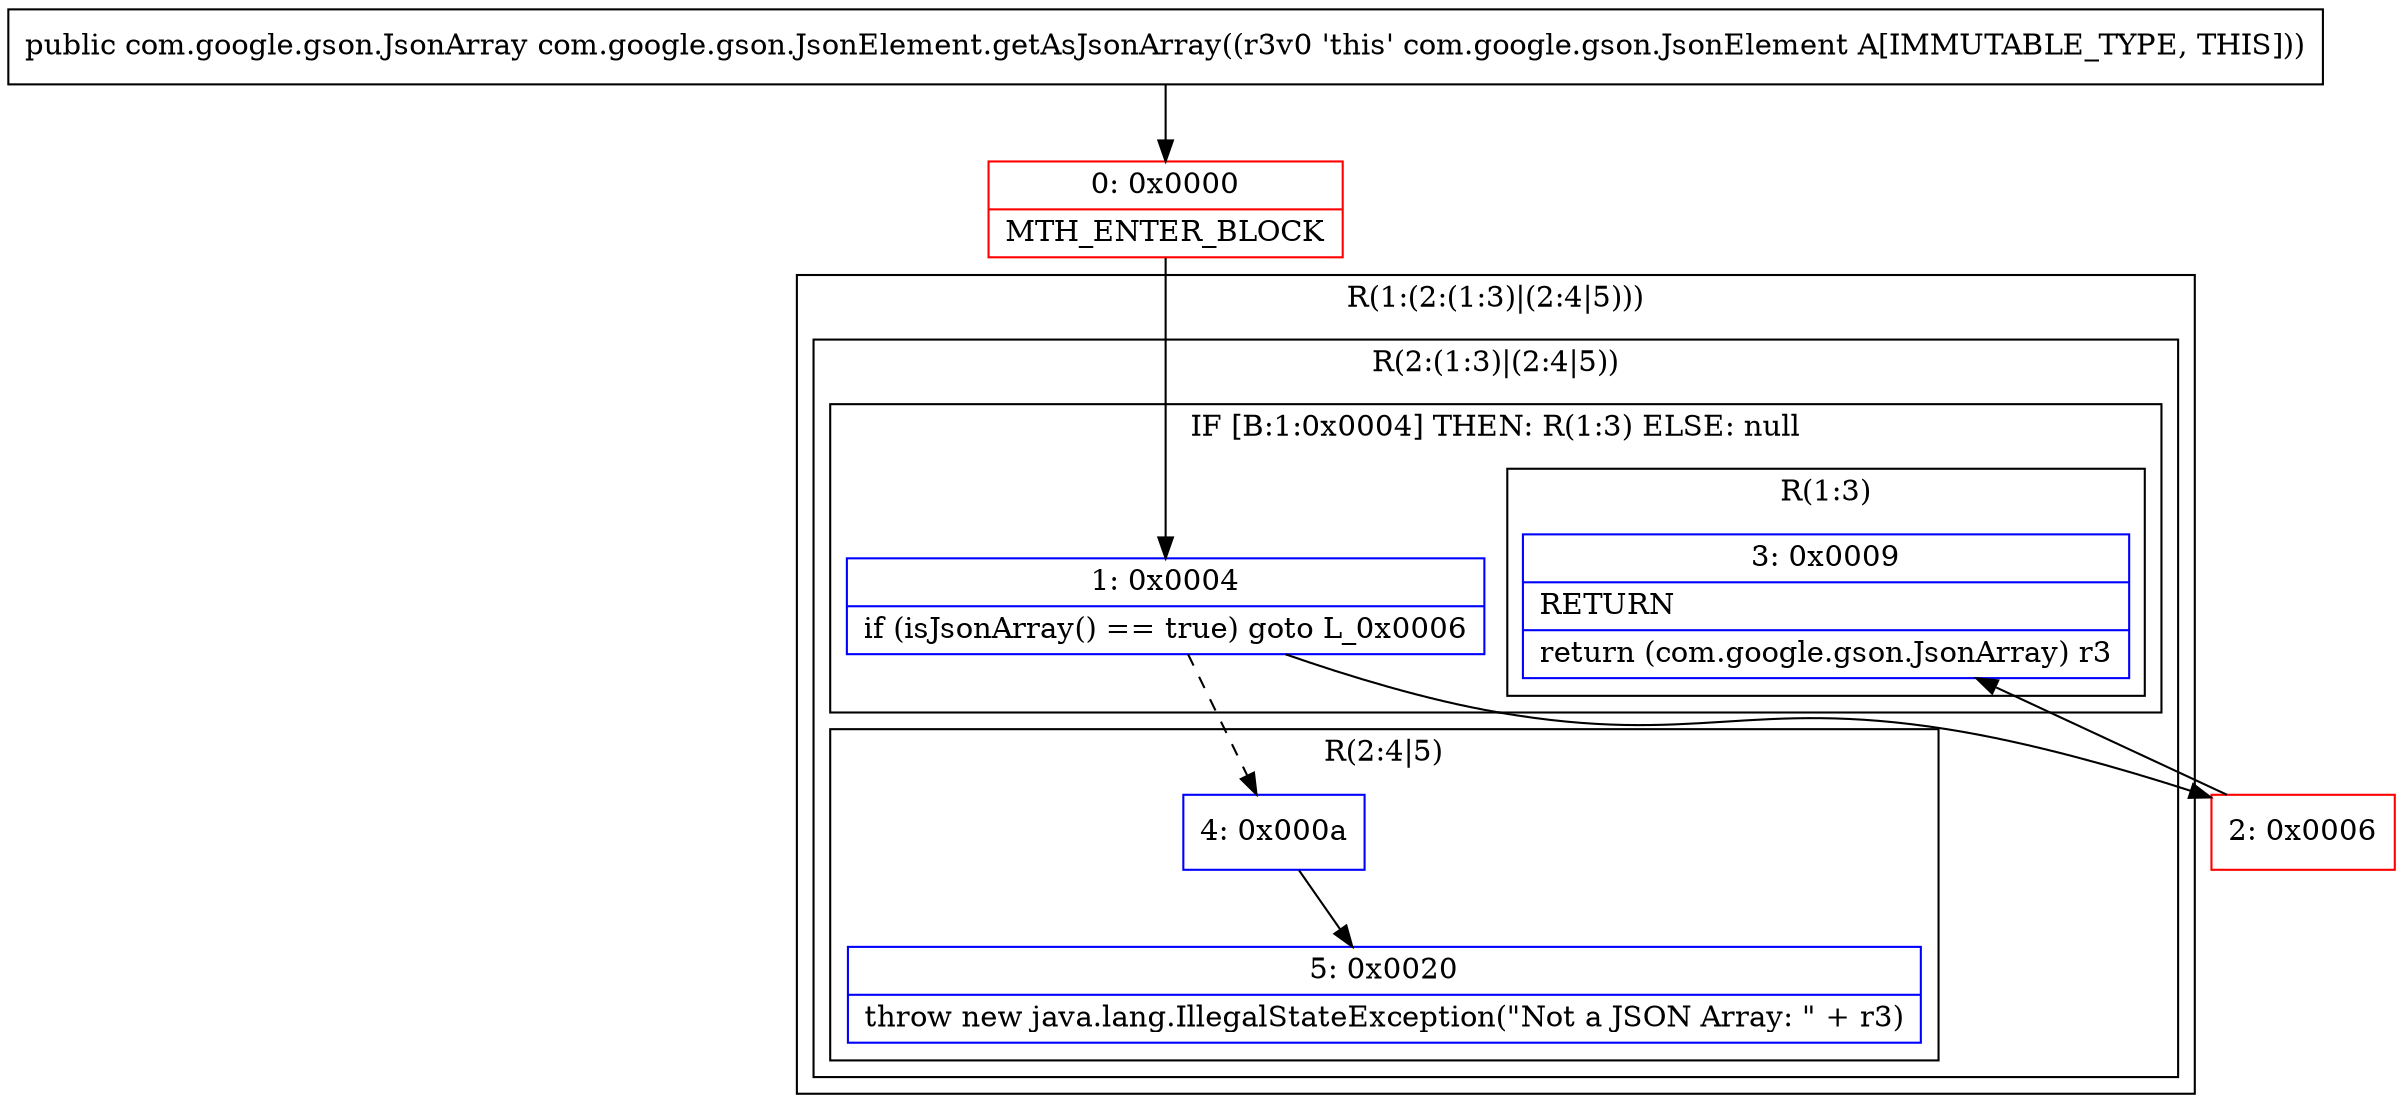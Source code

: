digraph "CFG forcom.google.gson.JsonElement.getAsJsonArray()Lcom\/google\/gson\/JsonArray;" {
subgraph cluster_Region_873470612 {
label = "R(1:(2:(1:3)|(2:4|5)))";
node [shape=record,color=blue];
subgraph cluster_Region_49978268 {
label = "R(2:(1:3)|(2:4|5))";
node [shape=record,color=blue];
subgraph cluster_IfRegion_1347746907 {
label = "IF [B:1:0x0004] THEN: R(1:3) ELSE: null";
node [shape=record,color=blue];
Node_1 [shape=record,label="{1\:\ 0x0004|if (isJsonArray() == true) goto L_0x0006\l}"];
subgraph cluster_Region_1776391563 {
label = "R(1:3)";
node [shape=record,color=blue];
Node_3 [shape=record,label="{3\:\ 0x0009|RETURN\l|return (com.google.gson.JsonArray) r3\l}"];
}
}
subgraph cluster_Region_1561458329 {
label = "R(2:4|5)";
node [shape=record,color=blue];
Node_4 [shape=record,label="{4\:\ 0x000a}"];
Node_5 [shape=record,label="{5\:\ 0x0020|throw new java.lang.IllegalStateException(\"Not a JSON Array: \" + r3)\l}"];
}
}
}
Node_0 [shape=record,color=red,label="{0\:\ 0x0000|MTH_ENTER_BLOCK\l}"];
Node_2 [shape=record,color=red,label="{2\:\ 0x0006}"];
MethodNode[shape=record,label="{public com.google.gson.JsonArray com.google.gson.JsonElement.getAsJsonArray((r3v0 'this' com.google.gson.JsonElement A[IMMUTABLE_TYPE, THIS])) }"];
MethodNode -> Node_0;
Node_1 -> Node_2;
Node_1 -> Node_4[style=dashed];
Node_4 -> Node_5;
Node_0 -> Node_1;
Node_2 -> Node_3;
}

